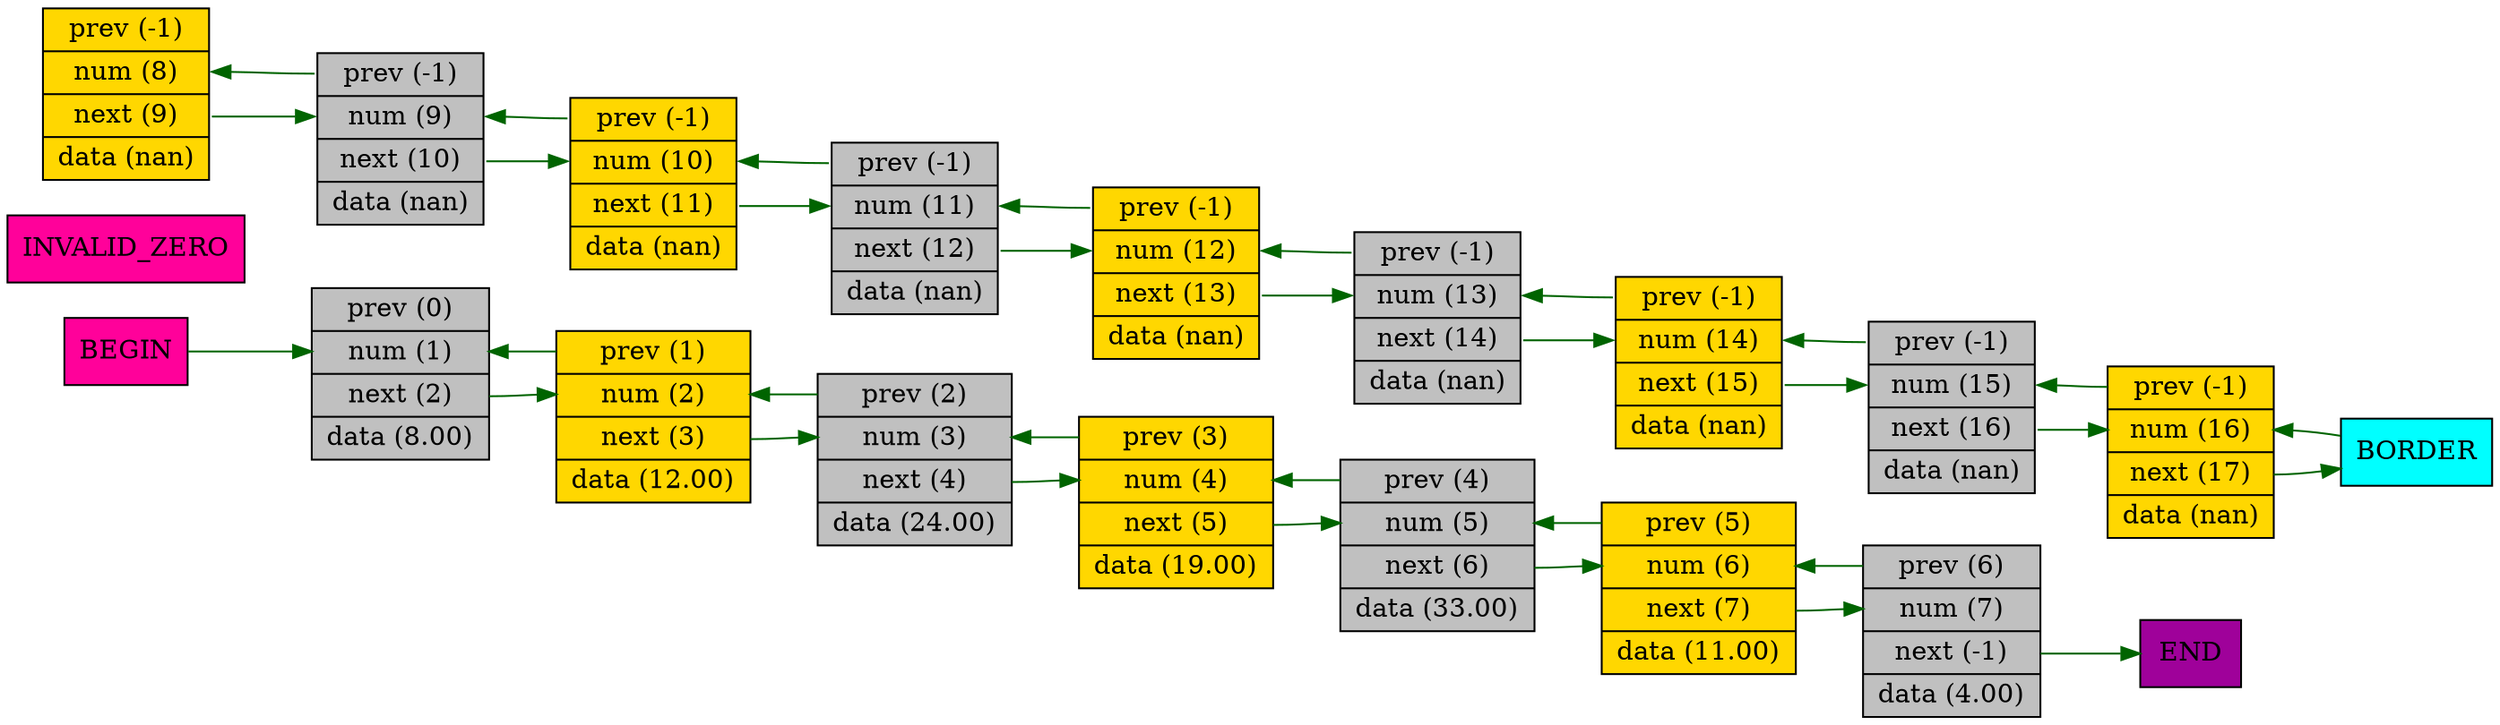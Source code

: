 digraph G{
edge [color = "darkgreen"];
rankdir = "LR";
node [shape = record];
node [color = "#000000", shape = record];
node0 [style = "filled", fillcolor = "#FF019A"];
node0 [label = "<f1> BEGIN"];
nodeend [style = "filled", fillcolor = "#9F019A"];
nodeend [label = "<f1> END"];
node [color = "#000000", shape = record];
nodeinvzero [style = "filled", fillcolor = "#FF019A"];
nodeinvzero [label = "<f1> INVALID_ZERO"];
node[color = "#000000", shape = record];
node1[ style = "filled", fillcolor = "grey"];
node1 [label="<f0> prev (0)|<f1> num (1)|<f2> next (2)|<f3> data (8.00)"];
node1:f2 -> node2:f1;
node2:f0 -> node1:f1;
node[color = "#000000", shape = record];
node2[ style = "filled", fillcolor = "gold"];
node2 [label="<f0> prev (1)|<f1> num (2)|<f2> next (3)|<f3> data (12.00)"];
node2:f2 -> node3:f1;
node3:f0 -> node2:f1;
node[color = "#000000", shape = record];
node3[ style = "filled", fillcolor = "grey"];
node3 [label="<f0> prev (2)|<f1> num (3)|<f2> next (4)|<f3> data (24.00)"];
node3:f2 -> node4:f1;
node4:f0 -> node3:f1;
node[color = "#000000", shape = record];
node4[ style = "filled", fillcolor = "gold"];
node4 [label="<f0> prev (3)|<f1> num (4)|<f2> next (5)|<f3> data (19.00)"];
node4:f2 -> node5:f1;
node5:f0 -> node4:f1;
node[color = "#000000", shape = record];
node5[ style = "filled", fillcolor = "grey"];
node5 [label="<f0> prev (4)|<f1> num (5)|<f2> next (6)|<f3> data (33.00)"];
node5:f2 -> node6:f1;
node6:f0 -> node5:f1;
node[color = "#000000", shape = record];
node6[ style = "filled", fillcolor = "gold"];
node6 [label="<f0> prev (5)|<f1> num (6)|<f2> next (7)|<f3> data (11.00)"];
node6:f2 -> node7:f1;
node7:f0 -> node6:f1;
node[color = "#000000", shape = record];
node7[ style = "filled", fillcolor = "grey"];
node7 [label="<f0> prev (6)|<f1> num (7)|<f2> next (-1)|<f3> data (4.00)"];
node7:f2 -> nodeend;
node[color = "#000000", shape = record];
node8[ style = "filled", fillcolor = "gold"];
node8 [label="<f0> prev (-1)|<f1> num (8)|<f2> next (9)|<f3> data (nan)"];
node8:f2 -> node9:f1;
node9:f0 -> node8:f1;
node[color = "#000000", shape = record];
node9[ style = "filled", fillcolor = "grey"];
node9 [label="<f0> prev (-1)|<f1> num (9)|<f2> next (10)|<f3> data (nan)"];
node9:f2 -> node10:f1;
node10:f0 -> node9:f1;
node[color = "#000000", shape = record];
node10[ style = "filled", fillcolor = "gold"];
node10 [label="<f0> prev (-1)|<f1> num (10)|<f2> next (11)|<f3> data (nan)"];
node10:f2 -> node11:f1;
node11:f0 -> node10:f1;
node[color = "#000000", shape = record];
node11[ style = "filled", fillcolor = "grey"];
node11 [label="<f0> prev (-1)|<f1> num (11)|<f2> next (12)|<f3> data (nan)"];
node11:f2 -> node12:f1;
node12:f0 -> node11:f1;
node[color = "#000000", shape = record];
node12[ style = "filled", fillcolor = "gold"];
node12 [label="<f0> prev (-1)|<f1> num (12)|<f2> next (13)|<f3> data (nan)"];
node12:f2 -> node13:f1;
node13:f0 -> node12:f1;
node[color = "#000000", shape = record];
node13[ style = "filled", fillcolor = "grey"];
node13 [label="<f0> prev (-1)|<f1> num (13)|<f2> next (14)|<f3> data (nan)"];
node13:f2 -> node14:f1;
node14:f0 -> node13:f1;
node[color = "#000000", shape = record];
node14[ style = "filled", fillcolor = "gold"];
node14 [label="<f0> prev (-1)|<f1> num (14)|<f2> next (15)|<f3> data (nan)"];
node14:f2 -> node15:f1;
node15:f0 -> node14:f1;
node[color = "#000000", shape = record];
node15[ style = "filled", fillcolor = "grey"];
node15 [label="<f0> prev (-1)|<f1> num (15)|<f2> next (16)|<f3> data (nan)"];
node15:f2 -> node16:f1;
node16:f0 -> node15:f1;
node[color = "#000000", shape = record];
node16[ style = "filled", fillcolor = "gold"];
node16 [label="<f0> prev (-1)|<f1> num (16)|<f2> next (17)|<f3> data (nan)"];
node16:f2 -> node17:f1;
node17:f0 -> node16:f1;
node0       -> node1:f1;
node17 [style = "filled", fillcolor = "cyan"];
node17 [label="BORDER"];
}
